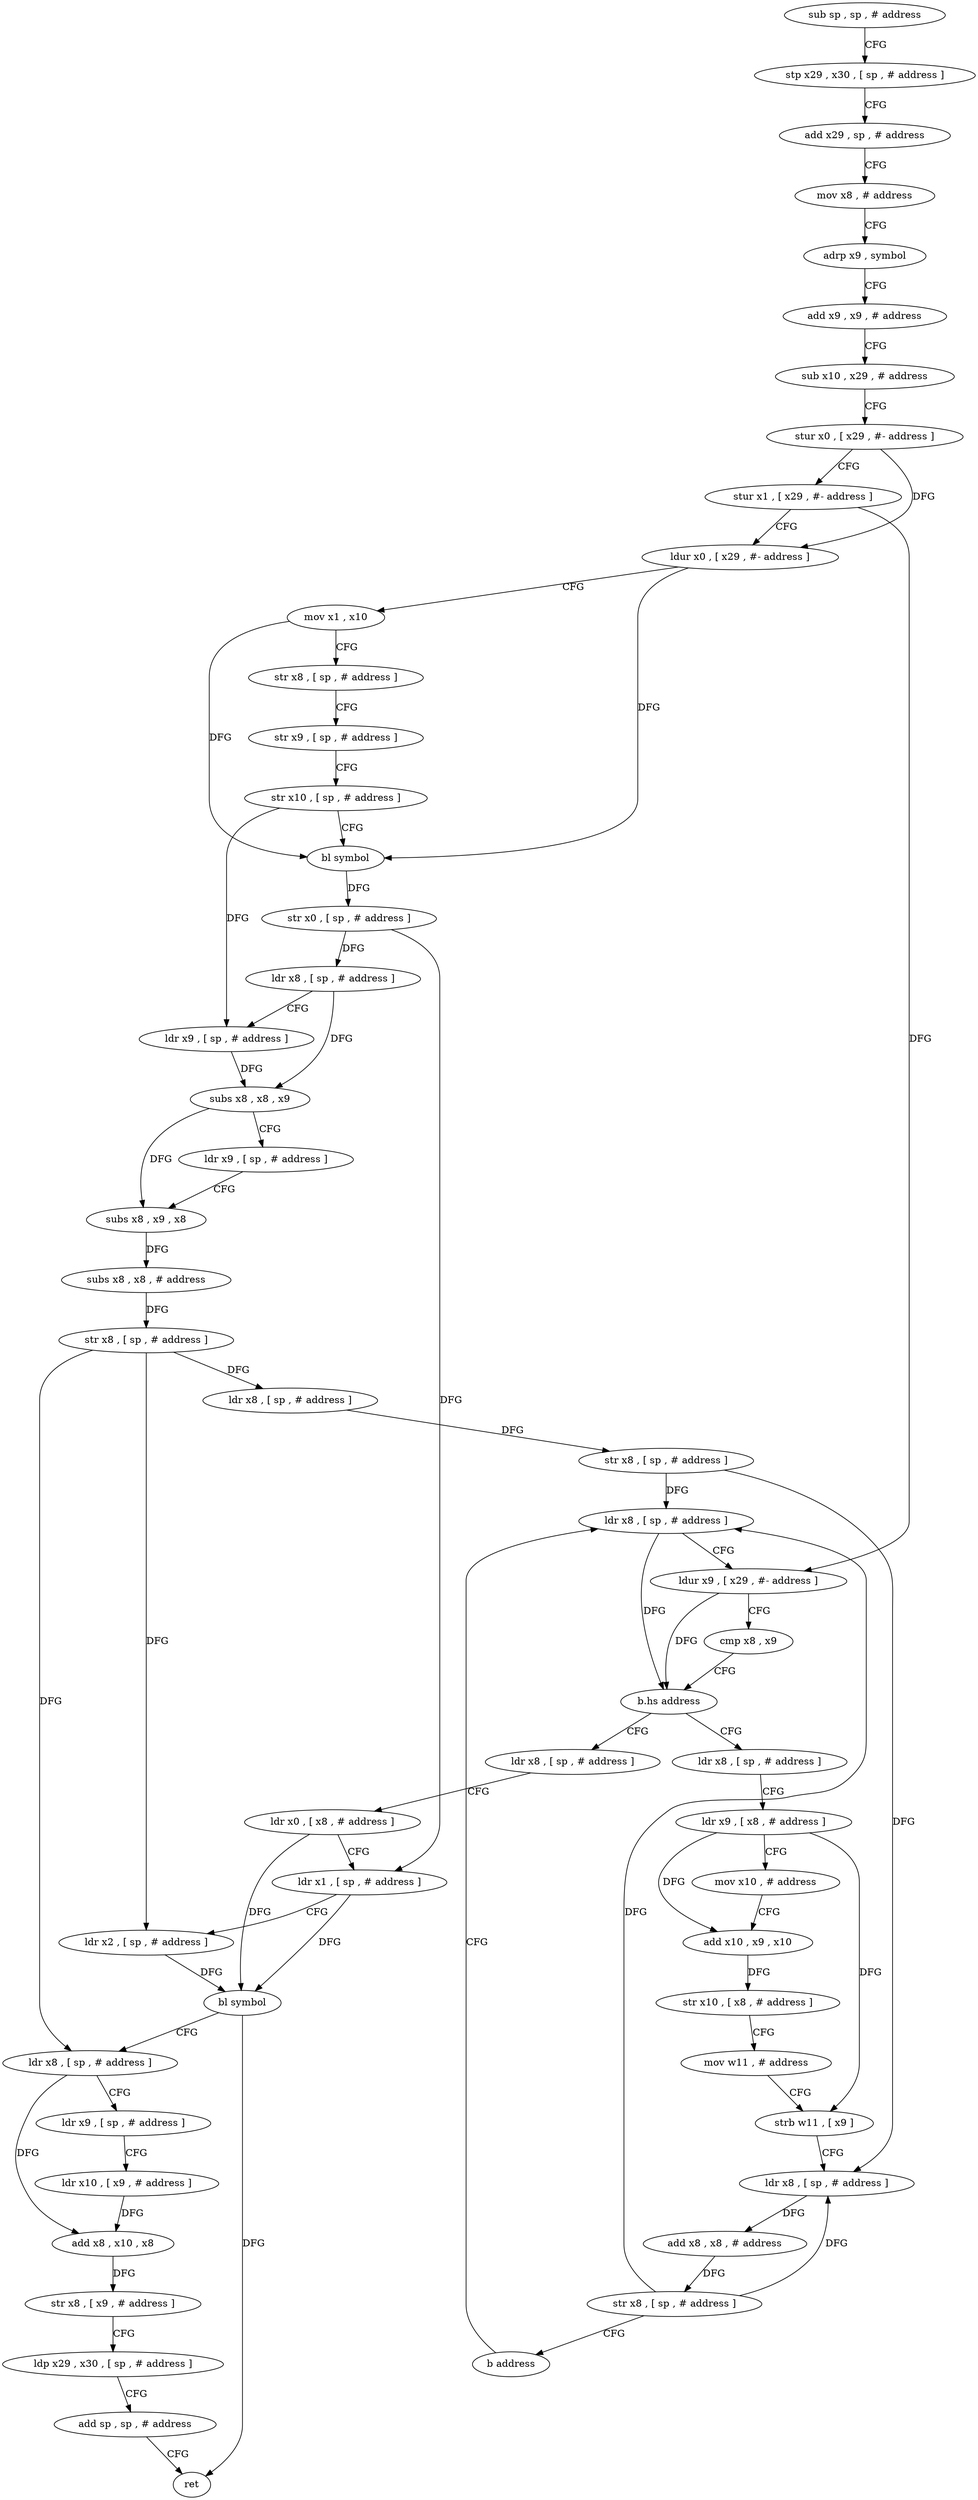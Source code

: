 digraph "func" {
"4205380" [label = "sub sp , sp , # address" ]
"4205384" [label = "stp x29 , x30 , [ sp , # address ]" ]
"4205388" [label = "add x29 , sp , # address" ]
"4205392" [label = "mov x8 , # address" ]
"4205396" [label = "adrp x9 , symbol" ]
"4205400" [label = "add x9 , x9 , # address" ]
"4205404" [label = "sub x10 , x29 , # address" ]
"4205408" [label = "stur x0 , [ x29 , #- address ]" ]
"4205412" [label = "stur x1 , [ x29 , #- address ]" ]
"4205416" [label = "ldur x0 , [ x29 , #- address ]" ]
"4205420" [label = "mov x1 , x10" ]
"4205424" [label = "str x8 , [ sp , # address ]" ]
"4205428" [label = "str x9 , [ sp , # address ]" ]
"4205432" [label = "str x10 , [ sp , # address ]" ]
"4205436" [label = "bl symbol" ]
"4205440" [label = "str x0 , [ sp , # address ]" ]
"4205444" [label = "ldr x8 , [ sp , # address ]" ]
"4205448" [label = "ldr x9 , [ sp , # address ]" ]
"4205452" [label = "subs x8 , x8 , x9" ]
"4205456" [label = "ldr x9 , [ sp , # address ]" ]
"4205460" [label = "subs x8 , x9 , x8" ]
"4205464" [label = "subs x8 , x8 , # address" ]
"4205468" [label = "str x8 , [ sp , # address ]" ]
"4205472" [label = "ldr x8 , [ sp , # address ]" ]
"4205476" [label = "str x8 , [ sp , # address ]" ]
"4205480" [label = "ldr x8 , [ sp , # address ]" ]
"4205540" [label = "ldr x8 , [ sp , # address ]" ]
"4205544" [label = "ldr x0 , [ x8 , # address ]" ]
"4205548" [label = "ldr x1 , [ sp , # address ]" ]
"4205552" [label = "ldr x2 , [ sp , # address ]" ]
"4205556" [label = "bl symbol" ]
"4205560" [label = "ldr x8 , [ sp , # address ]" ]
"4205564" [label = "ldr x9 , [ sp , # address ]" ]
"4205568" [label = "ldr x10 , [ x9 , # address ]" ]
"4205572" [label = "add x8 , x10 , x8" ]
"4205576" [label = "str x8 , [ x9 , # address ]" ]
"4205580" [label = "ldp x29 , x30 , [ sp , # address ]" ]
"4205584" [label = "add sp , sp , # address" ]
"4205588" [label = "ret" ]
"4205496" [label = "ldr x8 , [ sp , # address ]" ]
"4205500" [label = "ldr x9 , [ x8 , # address ]" ]
"4205504" [label = "mov x10 , # address" ]
"4205508" [label = "add x10 , x9 , x10" ]
"4205512" [label = "str x10 , [ x8 , # address ]" ]
"4205516" [label = "mov w11 , # address" ]
"4205520" [label = "strb w11 , [ x9 ]" ]
"4205524" [label = "ldr x8 , [ sp , # address ]" ]
"4205528" [label = "add x8 , x8 , # address" ]
"4205532" [label = "str x8 , [ sp , # address ]" ]
"4205536" [label = "b address" ]
"4205484" [label = "ldur x9 , [ x29 , #- address ]" ]
"4205488" [label = "cmp x8 , x9" ]
"4205492" [label = "b.hs address" ]
"4205380" -> "4205384" [ label = "CFG" ]
"4205384" -> "4205388" [ label = "CFG" ]
"4205388" -> "4205392" [ label = "CFG" ]
"4205392" -> "4205396" [ label = "CFG" ]
"4205396" -> "4205400" [ label = "CFG" ]
"4205400" -> "4205404" [ label = "CFG" ]
"4205404" -> "4205408" [ label = "CFG" ]
"4205408" -> "4205412" [ label = "CFG" ]
"4205408" -> "4205416" [ label = "DFG" ]
"4205412" -> "4205416" [ label = "CFG" ]
"4205412" -> "4205484" [ label = "DFG" ]
"4205416" -> "4205420" [ label = "CFG" ]
"4205416" -> "4205436" [ label = "DFG" ]
"4205420" -> "4205424" [ label = "CFG" ]
"4205420" -> "4205436" [ label = "DFG" ]
"4205424" -> "4205428" [ label = "CFG" ]
"4205428" -> "4205432" [ label = "CFG" ]
"4205432" -> "4205436" [ label = "CFG" ]
"4205432" -> "4205448" [ label = "DFG" ]
"4205436" -> "4205440" [ label = "DFG" ]
"4205440" -> "4205444" [ label = "DFG" ]
"4205440" -> "4205548" [ label = "DFG" ]
"4205444" -> "4205448" [ label = "CFG" ]
"4205444" -> "4205452" [ label = "DFG" ]
"4205448" -> "4205452" [ label = "DFG" ]
"4205452" -> "4205456" [ label = "CFG" ]
"4205452" -> "4205460" [ label = "DFG" ]
"4205456" -> "4205460" [ label = "CFG" ]
"4205460" -> "4205464" [ label = "DFG" ]
"4205464" -> "4205468" [ label = "DFG" ]
"4205468" -> "4205472" [ label = "DFG" ]
"4205468" -> "4205552" [ label = "DFG" ]
"4205468" -> "4205560" [ label = "DFG" ]
"4205472" -> "4205476" [ label = "DFG" ]
"4205476" -> "4205480" [ label = "DFG" ]
"4205476" -> "4205524" [ label = "DFG" ]
"4205480" -> "4205484" [ label = "CFG" ]
"4205480" -> "4205492" [ label = "DFG" ]
"4205540" -> "4205544" [ label = "CFG" ]
"4205544" -> "4205548" [ label = "CFG" ]
"4205544" -> "4205556" [ label = "DFG" ]
"4205548" -> "4205552" [ label = "CFG" ]
"4205548" -> "4205556" [ label = "DFG" ]
"4205552" -> "4205556" [ label = "DFG" ]
"4205556" -> "4205560" [ label = "CFG" ]
"4205556" -> "4205588" [ label = "DFG" ]
"4205560" -> "4205564" [ label = "CFG" ]
"4205560" -> "4205572" [ label = "DFG" ]
"4205564" -> "4205568" [ label = "CFG" ]
"4205568" -> "4205572" [ label = "DFG" ]
"4205572" -> "4205576" [ label = "DFG" ]
"4205576" -> "4205580" [ label = "CFG" ]
"4205580" -> "4205584" [ label = "CFG" ]
"4205584" -> "4205588" [ label = "CFG" ]
"4205496" -> "4205500" [ label = "CFG" ]
"4205500" -> "4205504" [ label = "CFG" ]
"4205500" -> "4205508" [ label = "DFG" ]
"4205500" -> "4205520" [ label = "DFG" ]
"4205504" -> "4205508" [ label = "CFG" ]
"4205508" -> "4205512" [ label = "DFG" ]
"4205512" -> "4205516" [ label = "CFG" ]
"4205516" -> "4205520" [ label = "CFG" ]
"4205520" -> "4205524" [ label = "CFG" ]
"4205524" -> "4205528" [ label = "DFG" ]
"4205528" -> "4205532" [ label = "DFG" ]
"4205532" -> "4205536" [ label = "CFG" ]
"4205532" -> "4205480" [ label = "DFG" ]
"4205532" -> "4205524" [ label = "DFG" ]
"4205536" -> "4205480" [ label = "CFG" ]
"4205484" -> "4205488" [ label = "CFG" ]
"4205484" -> "4205492" [ label = "DFG" ]
"4205488" -> "4205492" [ label = "CFG" ]
"4205492" -> "4205540" [ label = "CFG" ]
"4205492" -> "4205496" [ label = "CFG" ]
}
